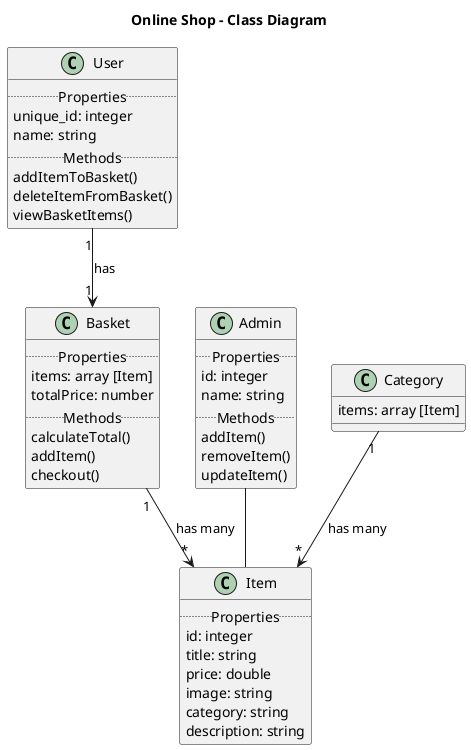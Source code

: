@startuml

title Online Shop - Class Diagram

class User {
    ..Properties..
    unique_id: integer
    name: string
    ..Methods..
    addItemToBasket()
    deleteItemFromBasket()
    viewBasketItems()
}

class Basket {
    ..Properties..
    items: array [Item]
    totalPrice: number
    ..Methods..
    calculateTotal()
    addItem()
    checkout()
}

class Admin {
    ..Properties..
    id: integer
    name: string
    ..Methods..
    addItem()
    removeItem()
    updateItem()
}

class Item {
    ..Properties..
    id: integer
    title: string
    price: double
    image: string
    category: string
    description: string
}

class Category {
    items: array [Item]
}

User "1"-->"1" Basket : has
Basket "1"-->"*" Item : has many
Category "1"-->"*" Item : has many
Admin -- Item 

@enduml
